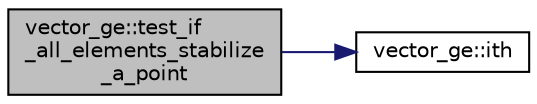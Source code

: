 digraph "vector_ge::test_if_all_elements_stabilize_a_point"
{
  edge [fontname="Helvetica",fontsize="10",labelfontname="Helvetica",labelfontsize="10"];
  node [fontname="Helvetica",fontsize="10",shape=record];
  rankdir="LR";
  Node3903 [label="vector_ge::test_if\l_all_elements_stabilize\l_a_point",height=0.2,width=0.4,color="black", fillcolor="grey75", style="filled", fontcolor="black"];
  Node3903 -> Node3904 [color="midnightblue",fontsize="10",style="solid",fontname="Helvetica"];
  Node3904 [label="vector_ge::ith",height=0.2,width=0.4,color="black", fillcolor="white", style="filled",URL="$d4/d6e/classvector__ge.html#a1ff002e8b746a9beb119d57dcd4a15ff"];
}
